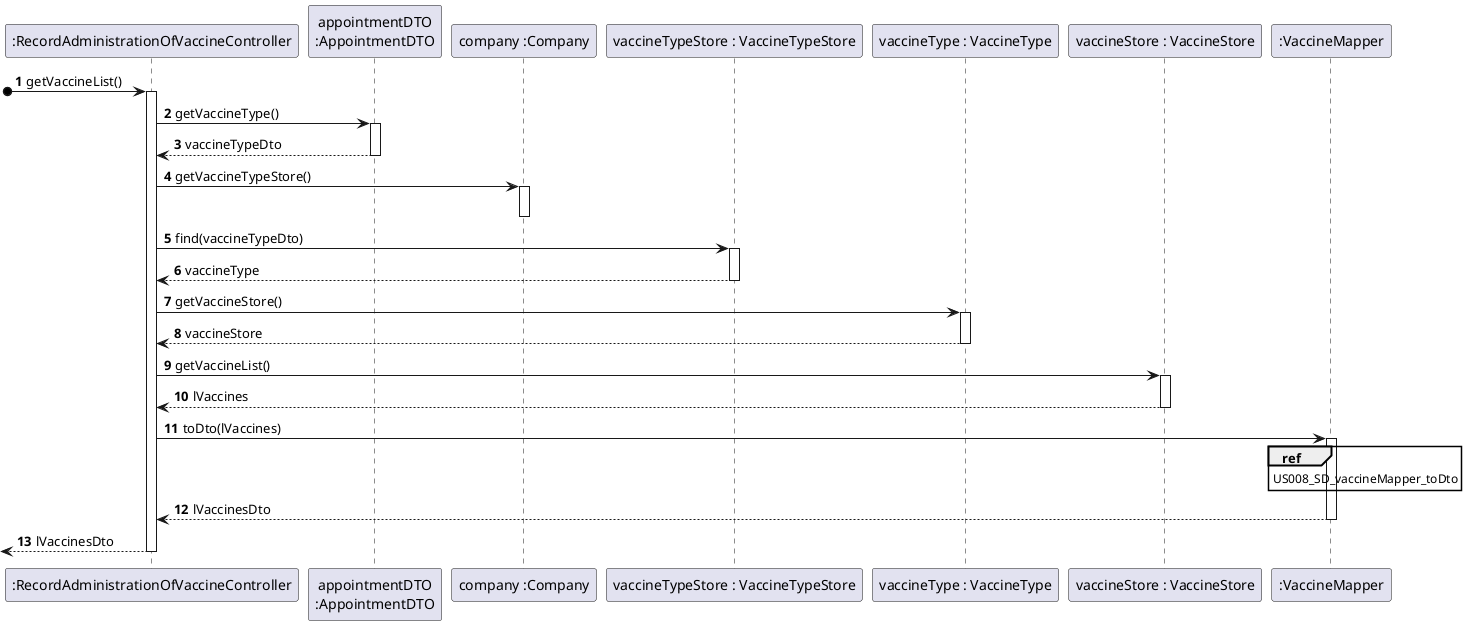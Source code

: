 @startuml
autonumber

participant ":RecordAdministrationOfVaccineController" as CTRL
participant "appointmentDTO\n:AppointmentDTO" as APPOINTMENTDTO
participant "company :Company" as COMPANY
participant "vaccineTypeStore : VaccineTypeStore" as VACCINETYPESTORE
participant "vaccineType : VaccineType" as VACCINETYPE
participant "vaccineStore : VaccineStore" as VACCINESTORE
participant ":VaccineMapper" as VACCINEMAPPER

[o-> CTRL : getVaccineList()
activate CTRL
CTRL -> APPOINTMENTDTO : getVaccineType()
activate APPOINTMENTDTO
APPOINTMENTDTO --> CTRL : vaccineTypeDto
deactivate APPOINTMENTDTO
CTRL -> COMPANY : getVaccineTypeStore()
activate COMPANY
deactivate COMPANY
CTRL -> VACCINETYPESTORE :  find(vaccineTypeDto)
activate VACCINETYPESTORE
VACCINETYPESTORE --> CTRL : vaccineType
deactivate VACCINETYPESTORE
CTRL -> VACCINETYPE : getVaccineStore()
activate VACCINETYPE
VACCINETYPE --> CTRL  : vaccineStore
deactivate VACCINETYPE
CTRL -> VACCINESTORE : getVaccineList()
activate VACCINESTORE
VACCINESTORE --> CTRL : lVaccines
deactivate VACCINESTORE
CTRL -> VACCINEMAPPER : toDto(lVaccines)
activate VACCINEMAPPER
ref over VACCINEMAPPER [[US008_SD_vaccineMapper_toDto.puml]] : US008_SD_vaccineMapper_toDto
VACCINEMAPPER --> CTRL : lVaccinesDto
deactivate VACCINEMAPPER
deactivate VACCINESTORE
deactivate APPOINTMENTDTO
<-- CTRL : lVaccinesDto
deactivate CTRL


@enduml